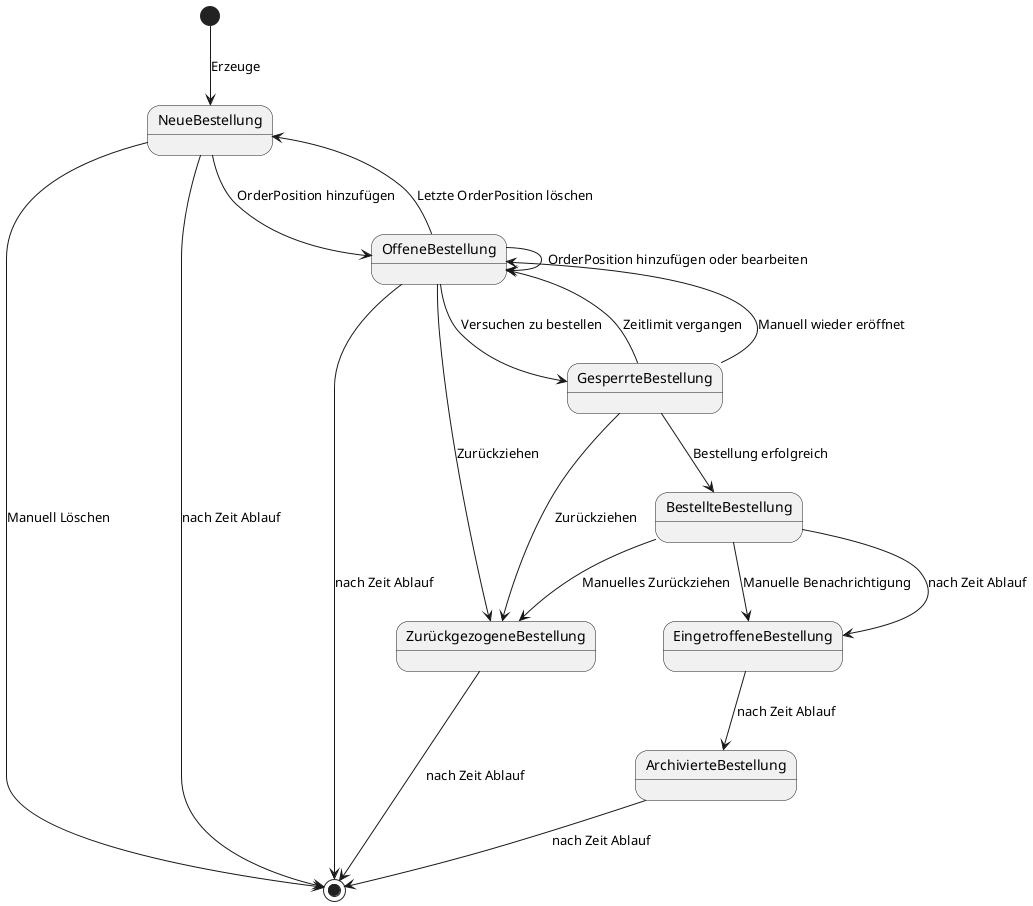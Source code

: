 @startuml
[*] --> NeueBestellung : Erzeuge

NeueBestellung -->[*]: Manuell Löschen
NeueBestellung --> [*]: nach Zeit Ablauf

NeueBestellung --> OffeneBestellung : OrderPosition hinzufügen
OffeneBestellung --> OffeneBestellung : OrderPosition hinzufügen oder bearbeiten
OffeneBestellung --> [*]: nach Zeit Ablauf

OffeneBestellung --> NeueBestellung: Letzte OrderPosition löschen

OffeneBestellung --> GesperrteBestellung : Versuchen zu bestellen
GesperrteBestellung --> OffeneBestellung : Zeitlimit vergangen
GesperrteBestellung --> OffeneBestellung : Manuell wieder eröffnet
GesperrteBestellung --> BestellteBestellung: Bestellung erfolgreich

OffeneBestellung --> ZurückgezogeneBestellung : Zurückziehen
GesperrteBestellung --> ZurückgezogeneBestellung : Zurückziehen
ZurückgezogeneBestellung --> [*] : nach Zeit Ablauf

BestellteBestellung --> EingetroffeneBestellung : Manuelle Benachrichtigung
BestellteBestellung --> EingetroffeneBestellung: nach Zeit Ablauf

BestellteBestellung --> ZurückgezogeneBestellung : Manuelles Zurückziehen
EingetroffeneBestellung --> ArchivierteBestellung: nach Zeit Ablauf

ArchivierteBestellung --> [*] : nach Zeit Ablauf

@enduml